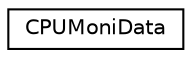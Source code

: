 digraph "Graphical Class Hierarchy"
{
 // LATEX_PDF_SIZE
  edge [fontname="Helvetica",fontsize="10",labelfontname="Helvetica",labelfontsize="10"];
  node [fontname="Helvetica",fontsize="10",shape=record];
  rankdir="LR";
  Node0 [label="CPUMoniData",height=0.2,width=0.4,color="black", fillcolor="white", style="filled",URL="$structCPUMoniData.html",tooltip=" "];
}
